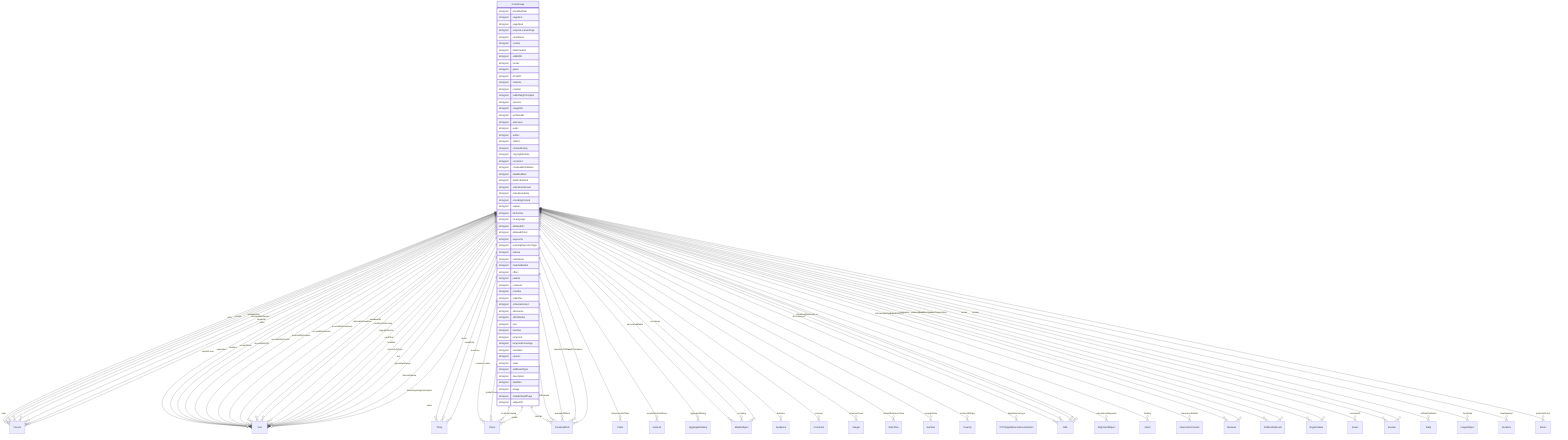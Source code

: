 erDiagram
ComicIssue {
    stringList issueNumber  
    stringList pageEnd  
    stringList pageStart  
    stringList acquireLicensePage  
    stringList contributor  
    stringList creator  
    stringList dateCreated  
    stringList editEIDR  
    stringList funder  
    stringList genre  
    stringList isPartOf  
    stringList material  
    stringList position  
    stringList publishingPrinciples  
    stringList sponsor  
    stringList usageInfo  
    stringList archivedAt  
    stringList assesses  
    stringList audio  
    stringList author  
    stringList citation  
    stringList contentRating  
    stringList copyrightHolder  
    stringList correction  
    stringList creativeWorkStatus  
    stringList dateModified  
    stringList datePublished  
    stringList educationalLevel  
    stringList educationalUse  
    stringList encodingFormat  
    stringList expires  
    stringList fileFormat  
    stringList inLanguage  
    stringList isBasedOn  
    stringList isBasedOnUrl  
    stringList keywords  
    stringList learningResourceType  
    stringList license  
    stringList maintainer  
    stringList materialExtent  
    stringList offers  
    stringList pattern  
    stringList producer  
    stringList provider  
    stringList publisher  
    stringList schemaVersion  
    stringList sdLicense  
    stringList sdPublisher  
    stringList size  
    stringList teaches  
    stringList temporal  
    stringList temporalCoverage  
    stringList translator  
    stringList version  
    stringList video  
    stringList additionalType  
    stringList description  
    stringList identifier  
    stringList image  
    stringList mainEntityOfPage  
    stringList subjectOf  
}

ComicIssue ||--}o Person : "artist"
ComicIssue ||--}o Person : "colorist"
ComicIssue ||--}o Person : "inker"
ComicIssue ||--}o Person : "letterer"
ComicIssue ||--}o Person : "penciler"
ComicIssue ||--}o Text : "variantCover"
ComicIssue ||--}o Text : "pagination"
ComicIssue ||--}o Thing : "about"
ComicIssue ||--}o Place : "contentLocation"
ComicIssue ||--}o CreativeWork : "hasPart"
ComicIssue ||--}o Claim : "interpretedAsClaim"
ComicIssue ||--}o Thing : "mainEntity"
ComicIssue ||--}o Place : "spatialCoverage"
ComicIssue ||--}o CreativeWork : "workExample"
ComicIssue ||--}o Text : "abstract"
ComicIssue ||--}o Text : "accessMode"
ComicIssue ||--}o ItemList : "accessModeSufficient"
ComicIssue ||--}o Text : "accessibilityAPI"
ComicIssue ||--}o Text : "accessibilityControl"
ComicIssue ||--}o Text : "accessibilityFeature"
ComicIssue ||--}o Text : "accessibilityHazard"
ComicIssue ||--}o Text : "accessibilitySummary"
ComicIssue ||--}o Person : "accountablePerson"
ComicIssue ||--}o AggregateRating : "aggregateRating"
ComicIssue ||--}o Text : "alternativeHeadline"
ComicIssue ||--}o MediaObject : "associatedMedia"
ComicIssue ||--}o Audience : "audience"
ComicIssue ||--}o Text : "award"
ComicIssue ||--}o Text : "awards"
ComicIssue ||--}o Person : "character"
ComicIssue ||--}o Comment : "comment"
ComicIssue ||--}o Integer : "commentCount"
ComicIssue ||--}o Text : "conditionsOfAccess"
ComicIssue ||--}o DateTime : "contentReferenceTime"
ComicIssue ||--}o Text : "copyrightNotice"
ComicIssue ||--}o Number : "copyrightYear"
ComicIssue ||--}o Country : "countryOfOrigin"
ComicIssue ||--}o Text : "creditText"
ComicIssue ||--}o IPTCDigitalSourceEnumeration : "digitalSourceType"
ComicIssue ||--}o URL : "discussionUrl"
ComicIssue ||--}o Person : "editor"
ComicIssue ||--}o AlignmentObject : "educationalAlignment"
ComicIssue ||--}o MediaObject : "encoding"
ComicIssue ||--}o MediaObject : "encodings"
ComicIssue ||--}o CreativeWork : "exampleOfWork"
ComicIssue ||--}o Grant : "funding"
ComicIssue ||--}o Text : "headline"
ComicIssue ||--}o InteractionCounter : "interactionStatistic"
ComicIssue ||--}o Text : "interactivityType"
ComicIssue ||--}o Boolean : "isAccessibleForFree"
ComicIssue ||--}o Boolean : "isFamilyFriendly"
ComicIssue ||--}o Place : "locationCreated"
ComicIssue ||--}o Thing : "mentions"
ComicIssue ||--}o PublicationEvent : "publication"
ComicIssue ||--}o Organization : "publisherImprint"
ComicIssue ||--}o Event : "recordedAt"
ComicIssue ||--}o PublicationEvent : "releasedEvent"
ComicIssue ||--}o Review : "review"
ComicIssue ||--}o Review : "reviews"
ComicIssue ||--}o Date : "sdDatePublished"
ComicIssue ||--}o Organization : "sourceOrganization"
ComicIssue ||--}o Place : "spatial"
ComicIssue ||--}o Text : "text"
ComicIssue ||--}o ImageObject : "thumbnail"
ComicIssue ||--}o URL : "thumbnailUrl"
ComicIssue ||--}o Duration : "timeRequired"
ComicIssue ||--}o CreativeWork : "translationOfWork"
ComicIssue ||--}o Text : "typicalAgeRange"
ComicIssue ||--}o CreativeWork : "workTranslation"
ComicIssue ||--}o Text : "alternateName"
ComicIssue ||--}o Text : "disambiguatingDescription"
ComicIssue ||--}o Text : "name"
ComicIssue ||--}o URL : "sameAs"
ComicIssue ||--}o Action : "potentialAction"
ComicIssue ||--}o URL : "url"